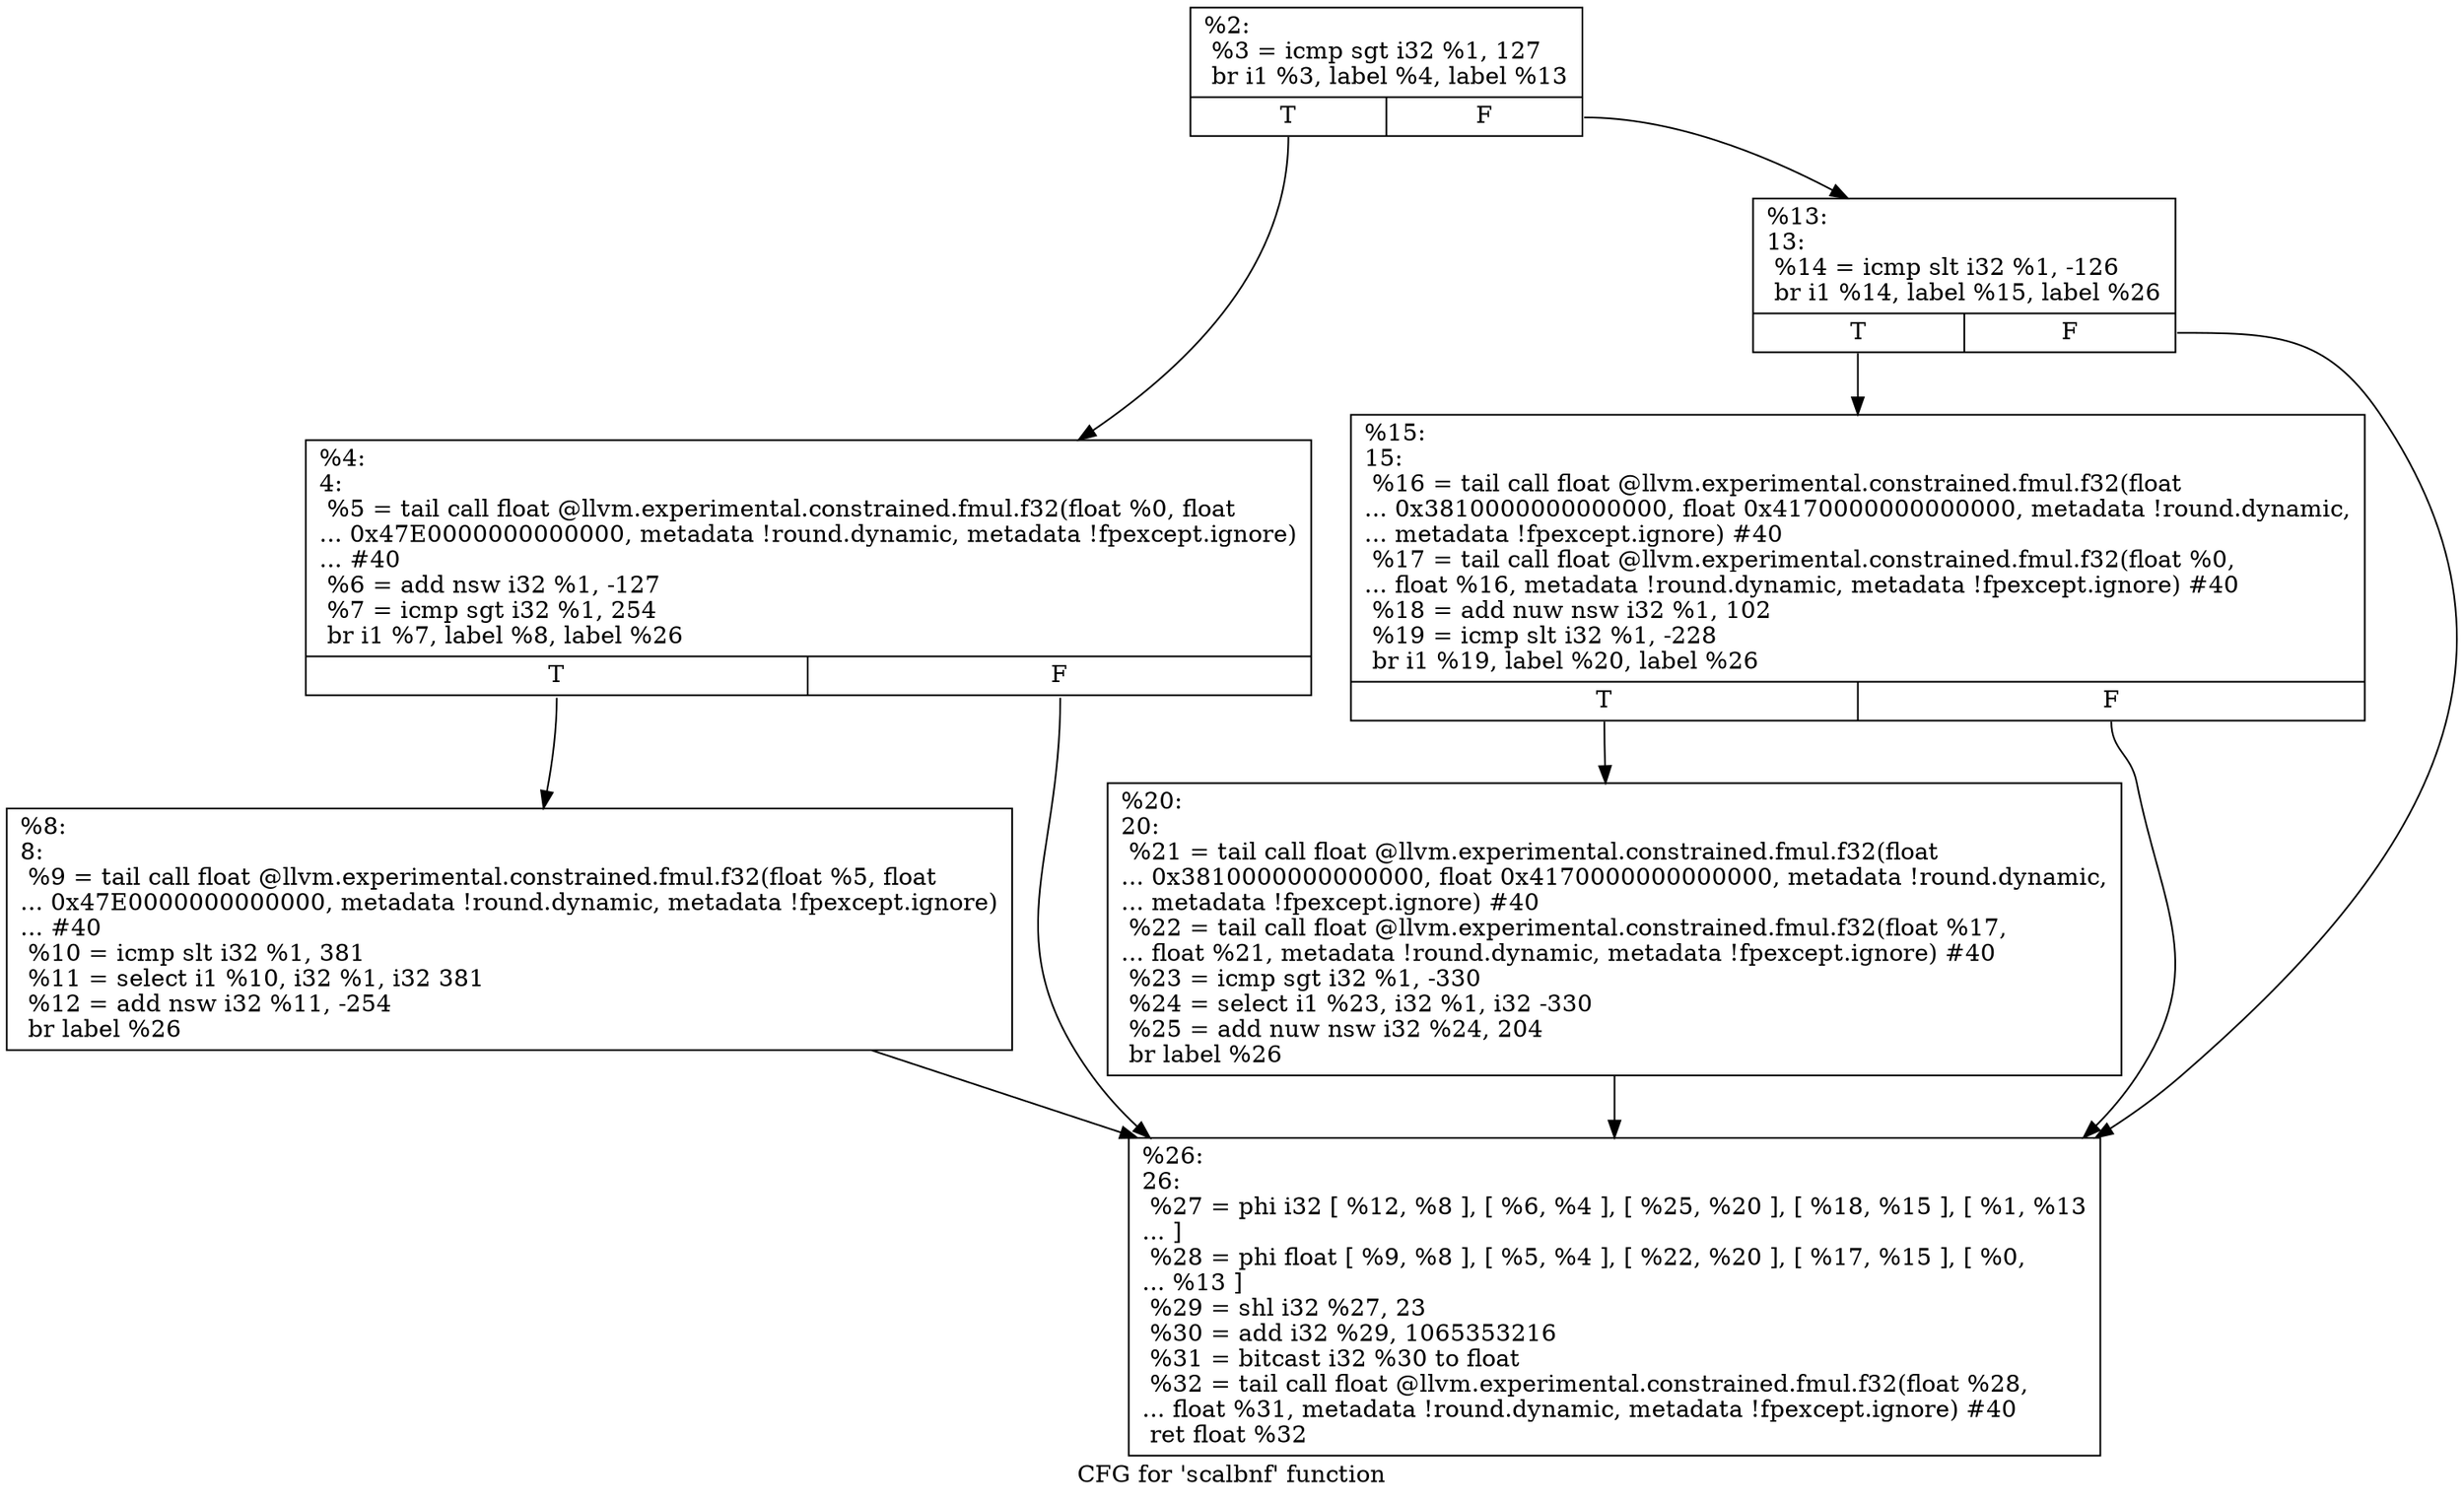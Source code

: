 digraph "CFG for 'scalbnf' function" {
	label="CFG for 'scalbnf' function";

	Node0x1bad260 [shape=record,label="{%2:\l  %3 = icmp sgt i32 %1, 127\l  br i1 %3, label %4, label %13\l|{<s0>T|<s1>F}}"];
	Node0x1bad260:s0 -> Node0x1bad600;
	Node0x1bad260:s1 -> Node0x1bad6a0;
	Node0x1bad600 [shape=record,label="{%4:\l4:                                                \l  %5 = tail call float @llvm.experimental.constrained.fmul.f32(float %0, float\l... 0x47E0000000000000, metadata !round.dynamic, metadata !fpexcept.ignore)\l... #40\l  %6 = add nsw i32 %1, -127\l  %7 = icmp sgt i32 %1, 254\l  br i1 %7, label %8, label %26\l|{<s0>T|<s1>F}}"];
	Node0x1bad600:s0 -> Node0x1bad650;
	Node0x1bad600:s1 -> Node0x1bad790;
	Node0x1bad650 [shape=record,label="{%8:\l8:                                                \l  %9 = tail call float @llvm.experimental.constrained.fmul.f32(float %5, float\l... 0x47E0000000000000, metadata !round.dynamic, metadata !fpexcept.ignore)\l... #40\l  %10 = icmp slt i32 %1, 381\l  %11 = select i1 %10, i32 %1, i32 381\l  %12 = add nsw i32 %11, -254\l  br label %26\l}"];
	Node0x1bad650 -> Node0x1bad790;
	Node0x1bad6a0 [shape=record,label="{%13:\l13:                                               \l  %14 = icmp slt i32 %1, -126\l  br i1 %14, label %15, label %26\l|{<s0>T|<s1>F}}"];
	Node0x1bad6a0:s0 -> Node0x1bad6f0;
	Node0x1bad6a0:s1 -> Node0x1bad790;
	Node0x1bad6f0 [shape=record,label="{%15:\l15:                                               \l  %16 = tail call float @llvm.experimental.constrained.fmul.f32(float\l... 0x3810000000000000, float 0x4170000000000000, metadata !round.dynamic,\l... metadata !fpexcept.ignore) #40\l  %17 = tail call float @llvm.experimental.constrained.fmul.f32(float %0,\l... float %16, metadata !round.dynamic, metadata !fpexcept.ignore) #40\l  %18 = add nuw nsw i32 %1, 102\l  %19 = icmp slt i32 %1, -228\l  br i1 %19, label %20, label %26\l|{<s0>T|<s1>F}}"];
	Node0x1bad6f0:s0 -> Node0x1bad740;
	Node0x1bad6f0:s1 -> Node0x1bad790;
	Node0x1bad740 [shape=record,label="{%20:\l20:                                               \l  %21 = tail call float @llvm.experimental.constrained.fmul.f32(float\l... 0x3810000000000000, float 0x4170000000000000, metadata !round.dynamic,\l... metadata !fpexcept.ignore) #40\l  %22 = tail call float @llvm.experimental.constrained.fmul.f32(float %17,\l... float %21, metadata !round.dynamic, metadata !fpexcept.ignore) #40\l  %23 = icmp sgt i32 %1, -330\l  %24 = select i1 %23, i32 %1, i32 -330\l  %25 = add nuw nsw i32 %24, 204\l  br label %26\l}"];
	Node0x1bad740 -> Node0x1bad790;
	Node0x1bad790 [shape=record,label="{%26:\l26:                                               \l  %27 = phi i32 [ %12, %8 ], [ %6, %4 ], [ %25, %20 ], [ %18, %15 ], [ %1, %13\l... ]\l  %28 = phi float [ %9, %8 ], [ %5, %4 ], [ %22, %20 ], [ %17, %15 ], [ %0,\l... %13 ]\l  %29 = shl i32 %27, 23\l  %30 = add i32 %29, 1065353216\l  %31 = bitcast i32 %30 to float\l  %32 = tail call float @llvm.experimental.constrained.fmul.f32(float %28,\l... float %31, metadata !round.dynamic, metadata !fpexcept.ignore) #40\l  ret float %32\l}"];
}
